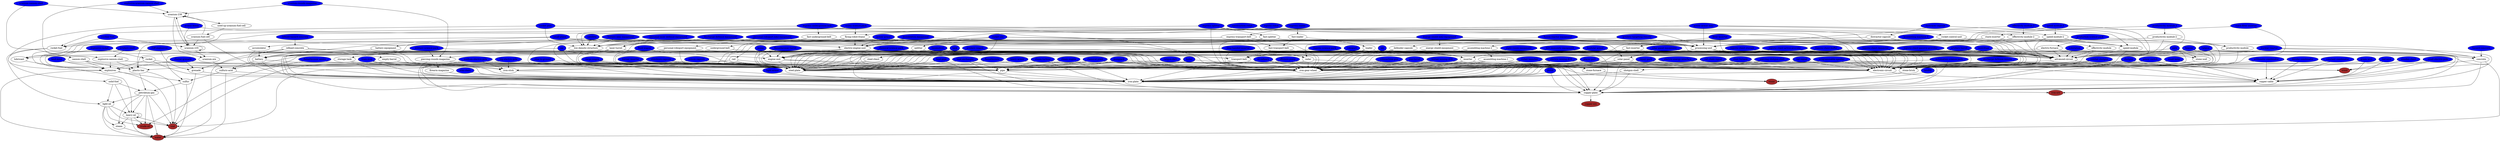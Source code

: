 digraph recipes {
"wood" [style=filled fillcolor=brown]
"coal" [style=filled fillcolor=brown]
"iron-ore" [style=filled fillcolor=brown]
"stone" [style=filled fillcolor=brown]
"water" [style=filled fillcolor=brown]
"copper-ore" [style=filled fillcolor=brown]
"crude-oil" [style=filled fillcolor=brown]
"hazard-concrete" [style=filled fillcolor=blue]
"medium-electric-pole" [style=filled fillcolor=blue]
"landfill" [style=filled fillcolor=blue]
"steel-furnace" [style=filled fillcolor=blue]
"offshore-pump" [style=filled fillcolor=blue]
"electric-mining-drill" [style=filled fillcolor=blue]
"nuclear-reactor" [style=filled fillcolor=blue]
"chemical-plant" [style=filled fillcolor=blue]
"explosive-rocket" [style=filled fillcolor=blue]
"effectivity-module-3" [style=filled fillcolor=blue]
"poison-capsule" [style=filled fillcolor=blue]
"beacon" [style=filled fillcolor=blue]
"burner-mining-drill" [style=filled fillcolor=blue]
"fusion-reactor-equipment" [style=filled fillcolor=blue]
"railgun-dart" [style=filled fillcolor=blue]
"flamethrower-turret" [style=filled fillcolor=blue]
"heat-pipe" [style=filled fillcolor=blue]
"rocket-part" [style=filled fillcolor=blue]
"atomic-bomb" [style=filled fillcolor=blue]
"land-mine" [style=filled fillcolor=blue]
"express-underground-belt" [style=filled fillcolor=blue]
"filter-inserter" [style=filled fillcolor=blue]
"slowdown-capsule" [style=filled fillcolor=blue]
"small-plane" [style=filled fillcolor=blue]
"personal-laser-defense-equipment" [style=filled fillcolor=blue]
"solar-panel-equipment" [style=filled fillcolor=blue]
"train-stop" [style=filled fillcolor=blue]
"tank" [style=filled fillcolor=blue]
"power-armor-mk2" [style=filled fillcolor=blue]
"car" [style=filled fillcolor=blue]
"automation-science-pack" [style=filled fillcolor=blue]
"uranium-rounds-magazine" [style=filled fillcolor=blue]
"submachine-gun" [style=filled fillcolor=blue]
"pipe-to-ground" [style=filled fillcolor=blue]
"fluid-wagon" [style=filled fillcolor=blue]
"refined-hazard-concrete" [style=filled fillcolor=blue]
"logistic-chest-requester" [style=filled fillcolor=blue]
"production-science-pack" [style=filled fillcolor=blue]
"express-splitter" [style=filled fillcolor=blue]
"pumpjack" [style=filled fillcolor=blue]
"rocket-launcher" [style=filled fillcolor=blue]
"express-loader" [style=filled fillcolor=blue]
"shotgun" [style=filled fillcolor=blue]
"player-port" [style=filled fillcolor=blue]
"programmable-speaker" [style=filled fillcolor=blue]
"repair-pack" [style=filled fillcolor=blue]
"red-wire" [style=filled fillcolor=blue]
"construction-robot" [style=filled fillcolor=blue]
"discharge-defense-remote" [style=filled fillcolor=blue]
"pistol" [style=filled fillcolor=blue]
"chemical-science-pack" [style=filled fillcolor=blue]
"big-electric-pole" [style=filled fillcolor=blue]
"arithmetic-combinator" [style=filled fillcolor=blue]
"decider-combinator" [style=filled fillcolor=blue]
"uranium-cannon-shell" [style=filled fillcolor=blue]
"logistic-chest-storage" [style=filled fillcolor=blue]
"locomotive" [style=filled fillcolor=blue]
"small-electric-pole" [style=filled fillcolor=blue]
"destroyer-capsule" [style=filled fillcolor=blue]
"substation" [style=filled fillcolor=blue]
"nuclear-fuel" [style=filled fillcolor=blue]
"rail-chain-signal" [style=filled fillcolor=blue]
"lab" [style=filled fillcolor=blue]
"artillery-targeting-remote" [style=filled fillcolor=blue]
"iron-chest" [style=filled fillcolor=blue]
"piercing-shotgun-shell" [style=filled fillcolor=blue]
"personal-roboport-mk2-equipment" [style=filled fillcolor=blue]
"artillery-shell" [style=filled fillcolor=blue]
"assembling-machine-3" [style=filled fillcolor=blue]
"military-science-pack" [style=filled fillcolor=blue]
"constant-combinator" [style=filled fillcolor=blue]
"steam-turbine" [style=filled fillcolor=blue]
"flamethrower-ammo" [style=filled fillcolor=blue]
"green-wire" [style=filled fillcolor=blue]
"oil-refinery" [style=filled fillcolor=blue]
"discharge-defense-equipment" [style=filled fillcolor=blue]
"logistic-chest-active-provider" [style=filled fillcolor=blue]
"modular-armor" [style=filled fillcolor=blue]
"wooden-chest" [style=filled fillcolor=blue]
"artillery-turret" [style=filled fillcolor=blue]
"logistic-science-pack" [style=filled fillcolor=blue]
"flamethrower" [style=filled fillcolor=blue]
"rail-signal" [style=filled fillcolor=blue]
"logistic-chest-passive-provider" [style=filled fillcolor=blue]
"utility-science-pack" [style=filled fillcolor=blue]
"stack-filter-inserter" [style=filled fillcolor=blue]
"long-handed-inserter" [style=filled fillcolor=blue]
"roboport" [style=filled fillcolor=blue]
"railgun" [style=filled fillcolor=blue]
"power-switch" [style=filled fillcolor=blue]
"exoskeleton-equipment" [style=filled fillcolor=blue]
"light-armor" [style=filled fillcolor=blue]
"productivity-module-3" [style=filled fillcolor=blue]
"cliff-explosives" [style=filled fillcolor=blue]
"electric-energy-interface" [style=filled fillcolor=blue]
"logistic-robot" [style=filled fillcolor=blue]
"boiler" [style=filled fillcolor=blue]
"pump" [style=filled fillcolor=blue]
"battery-mk2-equipment" [style=filled fillcolor=blue]
"combat-shotgun" [style=filled fillcolor=blue]
"steam-engine" [style=filled fillcolor=blue]
"power-armor" [style=filled fillcolor=blue]
"rocket-silo" [style=filled fillcolor=blue]
"centrifuge" [style=filled fillcolor=blue]
"gun-turret" [style=filled fillcolor=blue]
"explosive-uranium-cannon-shell" [style=filled fillcolor=blue]
"energy-shield-mk2-equipment" [style=filled fillcolor=blue]
"logistic-chest-buffer" [style=filled fillcolor=blue]
"heat-exchanger" [style=filled fillcolor=blue]
"speed-module-3" [style=filled fillcolor=blue]
"cluster-grenade" [style=filled fillcolor=blue]
"gate" [style=filled fillcolor=blue]
"satellite" [style=filled fillcolor=blue]
"burner-inserter" [style=filled fillcolor=blue]
"night-vision-equipment" [style=filled fillcolor=blue]
"small-lamp" [style=filled fillcolor=blue]
"cargo-wagon" [style=filled fillcolor=blue]
"artillery-wagon" [style=filled fillcolor=blue]
"heavy-armor" [style=filled fillcolor=blue]
"belt-immunity-equipment" [style=filled fillcolor=blue]
"accumulator" -> "battery"
"accumulator" -> "iron-plate"
"advanced-circuit" -> "copper-cable"
"advanced-circuit" -> "electronic-circuit"
"advanced-circuit" -> "plastic-bar"
"arithmetic-combinator" -> "copper-cable"
"arithmetic-combinator" -> "electronic-circuit"
"artillery-shell" -> "explosive-cannon-shell"
"artillery-shell" -> "explosives"
"artillery-shell" -> "radar"
"artillery-targeting-remote" -> "processing-unit"
"artillery-targeting-remote" -> "radar"
"artillery-turret" -> "advanced-circuit"
"artillery-turret" -> "concrete"
"artillery-turret" -> "iron-gear-wheel"
"artillery-turret" -> "steel-plate"
"artillery-wagon" -> "advanced-circuit"
"artillery-wagon" -> "engine-unit"
"artillery-wagon" -> "iron-gear-wheel"
"artillery-wagon" -> "pipe"
"artillery-wagon" -> "steel-plate"
"assembling-machine-1" -> "electronic-circuit"
"assembling-machine-1" -> "iron-gear-wheel"
"assembling-machine-1" -> "iron-plate"
"assembling-machine-2" -> "assembling-machine-1"
"assembling-machine-2" -> "electronic-circuit"
"assembling-machine-2" -> "iron-gear-wheel"
"assembling-machine-2" -> "steel-plate"
"assembling-machine-3" -> "assembling-machine-2"
"assembling-machine-3" -> "speed-module"
"atomic-bomb" -> "explosives"
"atomic-bomb" -> "rocket-control-unit"
"atomic-bomb" -> "uranium-235"
"automation-science-pack" -> "copper-plate"
"automation-science-pack" -> "iron-gear-wheel"
"battery" -> "copper-plate"
"battery-equipment" -> "battery"
"battery-equipment" -> "steel-plate"
"battery" -> "iron-plate"
"battery-mk2-equipment" -> "battery-equipment"
"battery-mk2-equipment" -> "low-density-structure"
"battery-mk2-equipment" -> "processing-unit"
"battery" -> "sulfuric-acid"
"beacon" -> "advanced-circuit"
"beacon" -> "copper-cable"
"beacon" -> "electronic-circuit"
"beacon" -> "steel-plate"
"belt-immunity-equipment" -> "advanced-circuit"
"belt-immunity-equipment" -> "steel-plate"
"big-electric-pole" -> "copper-plate"
"big-electric-pole" -> "iron-stick"
"big-electric-pole" -> "steel-plate"
"boiler" -> "pipe"
"boiler" -> "stone-furnace"
"burner-inserter" -> "iron-gear-wheel"
"burner-inserter" -> "iron-plate"
"burner-mining-drill" -> "iron-gear-wheel"
"burner-mining-drill" -> "iron-plate"
"burner-mining-drill" -> "stone-furnace"
"cannon-shell" -> "explosives"
"cannon-shell" -> "plastic-bar"
"cannon-shell" -> "steel-plate"
"car" -> "engine-unit"
"cargo-wagon" -> "iron-gear-wheel"
"cargo-wagon" -> "iron-plate"
"cargo-wagon" -> "steel-plate"
"car" -> "iron-plate"
"car" -> "steel-plate"
"centrifuge" -> "advanced-circuit"
"centrifuge" -> "concrete"
"centrifuge" -> "iron-gear-wheel"
"centrifuge" -> "steel-plate"
"chemical-plant" -> "electronic-circuit"
"chemical-plant" -> "iron-gear-wheel"
"chemical-plant" -> "pipe"
"chemical-plant" -> "steel-plate"
"chemical-science-pack" -> "advanced-circuit"
"chemical-science-pack" -> "engine-unit"
"chemical-science-pack" -> "sulfur"
"cliff-explosives" -> "empty-barrel"
"cliff-explosives" -> "explosives"
"cliff-explosives" -> "grenade"
"cluster-grenade" -> "explosives"
"cluster-grenade" -> "grenade"
"cluster-grenade" -> "steel-plate"
"combat-shotgun" -> "copper-plate"
"combat-shotgun" -> "iron-gear-wheel"
"combat-shotgun" -> "steel-plate"
"combat-shotgun" -> "wood"
"concrete" -> "iron-ore"
"concrete" -> "stone-brick"
"concrete" -> "water"
"constant-combinator" -> "copper-cable"
"constant-combinator" -> "electronic-circuit"
"construction-robot" -> "electronic-circuit"
"construction-robot" -> "flying-robot-frame"
"copper-cable" -> "copper-plate"
"copper-plate" -> "copper-ore"
"decider-combinator" -> "copper-cable"
"decider-combinator" -> "electronic-circuit"
"defender-capsule" -> "electronic-circuit"
"defender-capsule" -> "iron-gear-wheel"
"defender-capsule" -> "piercing-rounds-magazine"
"destroyer-capsule" -> "distractor-capsule"
"destroyer-capsule" -> "speed-module"
"discharge-defense-equipment" -> "laser-turret"
"discharge-defense-equipment" -> "processing-unit"
"discharge-defense-equipment" -> "steel-plate"
"discharge-defense-remote" -> "electronic-circuit"
"distractor-capsule" -> "advanced-circuit"
"distractor-capsule" -> "defender-capsule"
"effectivity-module-2" -> "advanced-circuit"
"effectivity-module-2" -> "effectivity-module"
"effectivity-module-2" -> "processing-unit"
"effectivity-module-3" -> "advanced-circuit"
"effectivity-module-3" -> "effectivity-module-2"
"effectivity-module-3" -> "processing-unit"
"effectivity-module" -> "advanced-circuit"
"effectivity-module" -> "electronic-circuit"
"electric-energy-interface" -> "electronic-circuit"
"electric-energy-interface" -> "iron-plate"
"electric-engine-unit" -> "electronic-circuit"
"electric-engine-unit" -> "engine-unit"
"electric-engine-unit" -> "lubricant"
"electric-furnace" -> "advanced-circuit"
"electric-furnace" -> "steel-plate"
"electric-furnace" -> "stone-brick"
"electric-mining-drill" -> "electronic-circuit"
"electric-mining-drill" -> "iron-gear-wheel"
"electric-mining-drill" -> "iron-plate"
"electronic-circuit" -> "copper-cable"
"electronic-circuit" -> "iron-plate"
"empty-barrel" -> "steel-plate"
"energy-shield-equipment" -> "advanced-circuit"
"energy-shield-equipment" -> "steel-plate"
"energy-shield-mk2-equipment" -> "energy-shield-equipment"
"energy-shield-mk2-equipment" -> "low-density-structure"
"energy-shield-mk2-equipment" -> "processing-unit"
"engine-unit" -> "iron-gear-wheel"
"engine-unit" -> "pipe"
"engine-unit" -> "steel-plate"
"exoskeleton-equipment" -> "electric-engine-unit"
"exoskeleton-equipment" -> "processing-unit"
"exoskeleton-equipment" -> "steel-plate"
"explosive-cannon-shell" -> "explosives"
"explosive-cannon-shell" -> "plastic-bar"
"explosive-cannon-shell" -> "steel-plate"
"explosive-rocket" -> "explosives"
"explosive-rocket" -> "rocket"
"explosives" -> "coal"
"explosives" -> "sulfur"
"explosives" -> "water"
"explosive-uranium-cannon-shell" -> "explosive-cannon-shell"
"explosive-uranium-cannon-shell" -> "uranium-238"
"express-loader" -> "express-transport-belt"
"express-loader" -> "fast-loader"
"express-splitter" -> "advanced-circuit"
"express-splitter" -> "fast-splitter"
"express-splitter" -> "iron-gear-wheel"
"express-splitter" -> "lubricant"
"express-transport-belt" -> "fast-transport-belt"
"express-transport-belt" -> "iron-gear-wheel"
"express-transport-belt" -> "lubricant"
"express-underground-belt" -> "fast-underground-belt"
"express-underground-belt" -> "iron-gear-wheel"
"express-underground-belt" -> "lubricant"
"fast-inserter" -> "electronic-circuit"
"fast-inserter" -> "inserter"
"fast-inserter" -> "iron-plate"
"fast-loader" -> "fast-transport-belt"
"fast-loader" -> "loader"
"fast-splitter" -> "electronic-circuit"
"fast-splitter" -> "iron-gear-wheel"
"fast-splitter" -> "splitter"
"fast-transport-belt" -> "iron-gear-wheel"
"fast-transport-belt" -> "transport-belt"
"fast-underground-belt" -> "iron-gear-wheel"
"fast-underground-belt" -> "underground-belt"
"filter-inserter" -> "electronic-circuit"
"filter-inserter" -> "fast-inserter"
"firearm-magazine" -> "iron-plate"
"flamethrower-ammo" -> "crude-oil"
"flamethrower-ammo" -> "steel-plate"
"flamethrower" -> "iron-gear-wheel"
"flamethrower" -> "steel-plate"
"flamethrower-turret" -> "engine-unit"
"flamethrower-turret" -> "iron-gear-wheel"
"flamethrower-turret" -> "pipe"
"flamethrower-turret" -> "steel-plate"
"fluid-wagon" -> "iron-gear-wheel"
"fluid-wagon" -> "pipe"
"fluid-wagon" -> "steel-plate"
"fluid-wagon" -> "storage-tank"
"flying-robot-frame" -> "battery"
"flying-robot-frame" -> "electric-engine-unit"
"flying-robot-frame" -> "electronic-circuit"
"flying-robot-frame" -> "steel-plate"
"fusion-reactor-equipment" -> "low-density-structure"
"fusion-reactor-equipment" -> "processing-unit"
"gate" -> "electronic-circuit"
"gate" -> "steel-plate"
"gate" -> "stone-wall"
"green-wire" -> "copper-cable"
"green-wire" -> "electronic-circuit"
"grenade" -> "coal"
"grenade" -> "iron-plate"
"gun-turret" -> "copper-plate"
"gun-turret" -> "iron-gear-wheel"
"gun-turret" -> "iron-plate"
"hazard-concrete" -> "concrete"
"heat-exchanger" -> "copper-plate"
"heat-exchanger" -> "pipe"
"heat-exchanger" -> "steel-plate"
"heat-pipe" -> "copper-plate"
"heat-pipe" -> "steel-plate"
"heavy-armor" -> "copper-plate"
"heavy-armor" -> "steel-plate"
"heavy-oil" -> "coal"
"heavy-oil" -> "crude-oil"
"heavy-oil" -> "heavy-oil"
"heavy-oil" -> "steam"
"heavy-oil" -> "water"
"inserter" -> "electronic-circuit"
"inserter" -> "iron-gear-wheel"
"inserter" -> "iron-plate"
"iron-chest" -> "iron-plate"
"iron-gear-wheel" -> "iron-plate"
"iron-plate" -> "iron-ore"
"iron-stick" -> "iron-plate"
"lab" -> "electronic-circuit"
"lab" -> "iron-gear-wheel"
"lab" -> "transport-belt"
"landfill" -> "stone"
"land-mine" -> "explosives"
"land-mine" -> "steel-plate"
"laser-turret" -> "battery"
"laser-turret" -> "electronic-circuit"
"laser-turret" -> "steel-plate"
"light-armor" -> "iron-plate"
"light-oil" -> "coal"
"light-oil" -> "crude-oil"
"light-oil" -> "heavy-oil"
"light-oil" -> "steam"
"light-oil" -> "water"
"loader" -> "electronic-circuit"
"loader" -> "inserter"
"loader" -> "iron-gear-wheel"
"loader" -> "iron-plate"
"loader" -> "transport-belt"
"locomotive" -> "electronic-circuit"
"locomotive" -> "engine-unit"
"locomotive" -> "steel-plate"
"logistic-chest-active-provider" -> "advanced-circuit"
"logistic-chest-active-provider" -> "electronic-circuit"
"logistic-chest-active-provider" -> "steel-chest"
"logistic-chest-buffer" -> "advanced-circuit"
"logistic-chest-buffer" -> "electronic-circuit"
"logistic-chest-buffer" -> "steel-chest"
"logistic-chest-passive-provider" -> "advanced-circuit"
"logistic-chest-passive-provider" -> "electronic-circuit"
"logistic-chest-passive-provider" -> "steel-chest"
"logistic-chest-requester" -> "advanced-circuit"
"logistic-chest-requester" -> "electronic-circuit"
"logistic-chest-requester" -> "steel-chest"
"logistic-chest-storage" -> "advanced-circuit"
"logistic-chest-storage" -> "electronic-circuit"
"logistic-chest-storage" -> "steel-chest"
"logistic-robot" -> "advanced-circuit"
"logistic-robot" -> "flying-robot-frame"
"logistic-science-pack" -> "inserter"
"logistic-science-pack" -> "transport-belt"
"long-handed-inserter" -> "inserter"
"long-handed-inserter" -> "iron-gear-wheel"
"long-handed-inserter" -> "iron-plate"
"low-density-structure" -> "copper-plate"
"low-density-structure" -> "plastic-bar"
"low-density-structure" -> "steel-plate"
"lubricant" -> "heavy-oil"
"medium-electric-pole" -> "copper-plate"
"medium-electric-pole" -> "iron-stick"
"medium-electric-pole" -> "steel-plate"
"military-science-pack" -> "grenade"
"military-science-pack" -> "piercing-rounds-magazine"
"military-science-pack" -> "stone-wall"
"modular-armor" -> "advanced-circuit"
"modular-armor" -> "steel-plate"
"night-vision-equipment" -> "advanced-circuit"
"night-vision-equipment" -> "steel-plate"
"nuclear-fuel" -> "rocket-fuel"
"nuclear-fuel" -> "uranium-235"
"nuclear-reactor" -> "advanced-circuit"
"nuclear-reactor" -> "concrete"
"nuclear-reactor" -> "copper-plate"
"nuclear-reactor" -> "steel-plate"
"offshore-pump" -> "electronic-circuit"
"offshore-pump" -> "iron-gear-wheel"
"offshore-pump" -> "pipe"
"oil-refinery" -> "electronic-circuit"
"oil-refinery" -> "iron-gear-wheel"
"oil-refinery" -> "pipe"
"oil-refinery" -> "steel-plate"
"oil-refinery" -> "stone-brick"
"personal-laser-defense-equipment" -> "laser-turret"
"personal-laser-defense-equipment" -> "low-density-structure"
"personal-laser-defense-equipment" -> "processing-unit"
"personal-roboport-equipment" -> "advanced-circuit"
"personal-roboport-equipment" -> "battery"
"personal-roboport-equipment" -> "iron-gear-wheel"
"personal-roboport-equipment" -> "steel-plate"
"personal-roboport-mk2-equipment" -> "low-density-structure"
"personal-roboport-mk2-equipment" -> "personal-roboport-equipment"
"personal-roboport-mk2-equipment" -> "processing-unit"
"petroleum-gas" -> "coal"
"petroleum-gas" -> "crude-oil"
"petroleum-gas" -> "heavy-oil"
"petroleum-gas" -> "light-oil"
"petroleum-gas" -> "steam"
"petroleum-gas" -> "water"
"piercing-rounds-magazine" -> "copper-plate"
"piercing-rounds-magazine" -> "firearm-magazine"
"piercing-rounds-magazine" -> "steel-plate"
"piercing-shotgun-shell" -> "copper-plate"
"piercing-shotgun-shell" -> "shotgun-shell"
"piercing-shotgun-shell" -> "steel-plate"
"pipe" -> "iron-plate"
"pipe-to-ground" -> "iron-plate"
"pipe-to-ground" -> "pipe"
"pistol" -> "copper-plate"
"pistol" -> "iron-plate"
"plastic-bar" -> "coal"
"plastic-bar" -> "petroleum-gas"
"player-port" -> "electronic-circuit"
"player-port" -> "iron-gear-wheel"
"player-port" -> "iron-plate"
"poison-capsule" -> "coal"
"poison-capsule" -> "electronic-circuit"
"poison-capsule" -> "steel-plate"
"power-armor" -> "electric-engine-unit"
"power-armor-mk2" -> "effectivity-module-2"
"power-armor-mk2" -> "electric-engine-unit"
"power-armor-mk2" -> "low-density-structure"
"power-armor-mk2" -> "processing-unit"
"power-armor-mk2" -> "speed-module-2"
"power-armor" -> "processing-unit"
"power-armor" -> "steel-plate"
"power-switch" -> "copper-cable"
"power-switch" -> "electronic-circuit"
"power-switch" -> "iron-plate"
"processing-unit" -> "advanced-circuit"
"processing-unit" -> "electronic-circuit"
"processing-unit" -> "sulfuric-acid"
"production-science-pack" -> "electric-furnace"
"production-science-pack" -> "productivity-module"
"production-science-pack" -> "rail"
"productivity-module-2" -> "advanced-circuit"
"productivity-module-2" -> "processing-unit"
"productivity-module-2" -> "productivity-module"
"productivity-module-3" -> "advanced-circuit"
"productivity-module-3" -> "processing-unit"
"productivity-module-3" -> "productivity-module-2"
"productivity-module" -> "advanced-circuit"
"productivity-module" -> "electronic-circuit"
"programmable-speaker" -> "copper-cable"
"programmable-speaker" -> "electronic-circuit"
"programmable-speaker" -> "iron-plate"
"programmable-speaker" -> "iron-stick"
"pump" -> "engine-unit"
"pumpjack" -> "electronic-circuit"
"pumpjack" -> "iron-gear-wheel"
"pumpjack" -> "pipe"
"pumpjack" -> "steel-plate"
"pump" -> "pipe"
"pump" -> "steel-plate"
"radar" -> "electronic-circuit"
"radar" -> "iron-gear-wheel"
"radar" -> "iron-plate"
"rail-chain-signal" -> "electronic-circuit"
"rail-chain-signal" -> "iron-plate"
"railgun" -> "advanced-circuit"
"railgun" -> "copper-plate"
"railgun-dart" -> "electronic-circuit"
"railgun-dart" -> "steel-plate"
"railgun" -> "electronic-circuit"
"railgun" -> "steel-plate"
"rail" -> "iron-stick"
"rail-signal" -> "electronic-circuit"
"rail-signal" -> "iron-plate"
"rail" -> "steel-plate"
"rail" -> "stone"
"red-wire" -> "copper-cable"
"red-wire" -> "electronic-circuit"
"refined-concrete" -> "concrete"
"refined-concrete" -> "iron-stick"
"refined-concrete" -> "steel-plate"
"refined-concrete" -> "water"
"refined-hazard-concrete" -> "refined-concrete"
"repair-pack" -> "electronic-circuit"
"repair-pack" -> "iron-gear-wheel"
"roboport" -> "advanced-circuit"
"roboport" -> "iron-gear-wheel"
"roboport" -> "steel-plate"
"rocket-control-unit" -> "processing-unit"
"rocket-control-unit" -> "speed-module"
"rocket" -> "electronic-circuit"
"rocket" -> "explosives"
"rocket-fuel" -> "light-oil"
"rocket-fuel" -> "solid-fuel"
"rocket" -> "iron-plate"
"rocket-launcher" -> "electronic-circuit"
"rocket-launcher" -> "iron-gear-wheel"
"rocket-launcher" -> "iron-plate"
"rocket-part" -> "low-density-structure"
"rocket-part" -> "rocket-control-unit"
"rocket-part" -> "rocket-fuel"
"rocket-silo" -> "concrete"
"rocket-silo" -> "electric-engine-unit"
"rocket-silo" -> "pipe"
"rocket-silo" -> "processing-unit"
"rocket-silo" -> "steel-plate"
"satellite" -> "accumulator"
"satellite" -> "low-density-structure"
"satellite" -> "processing-unit"
"satellite" -> "radar"
"satellite" -> "rocket-fuel"
"satellite" -> "solar-panel"
"shotgun" -> "copper-plate"
"shotgun" -> "iron-gear-wheel"
"shotgun" -> "iron-plate"
"shotgun-shell" -> "copper-plate"
"shotgun-shell" -> "iron-plate"
"shotgun" -> "wood"
"slowdown-capsule" -> "coal"
"slowdown-capsule" -> "electronic-circuit"
"slowdown-capsule" -> "steel-plate"
"small-electric-pole" -> "copper-cable"
"small-electric-pole" -> "wood"
"small-lamp" -> "copper-cable"
"small-lamp" -> "electronic-circuit"
"small-lamp" -> "iron-plate"
"small-plane" -> "advanced-circuit"
"small-plane" -> "battery"
"small-plane" -> "electric-engine-unit"
"small-plane" -> "plastic-bar"
"solar-panel" -> "copper-plate"
"solar-panel" -> "electronic-circuit"
"solar-panel-equipment" -> "advanced-circuit"
"solar-panel-equipment" -> "solar-panel"
"solar-panel-equipment" -> "steel-plate"
"solar-panel" -> "steel-plate"
"solid-fuel" -> "heavy-oil"
"solid-fuel" -> "light-oil"
"solid-fuel" -> "petroleum-gas"
"speed-module-2" -> "advanced-circuit"
"speed-module-2" -> "processing-unit"
"speed-module-2" -> "speed-module"
"speed-module-3" -> "advanced-circuit"
"speed-module-3" -> "processing-unit"
"speed-module-3" -> "speed-module-2"
"speed-module" -> "advanced-circuit"
"speed-module" -> "electronic-circuit"
"splitter" -> "electronic-circuit"
"splitter" -> "iron-plate"
"splitter" -> "transport-belt"
"stack-filter-inserter" -> "electronic-circuit"
"stack-filter-inserter" -> "stack-inserter"
"stack-inserter" -> "advanced-circuit"
"stack-inserter" -> "electronic-circuit"
"stack-inserter" -> "fast-inserter"
"stack-inserter" -> "iron-gear-wheel"
"steam-engine" -> "iron-gear-wheel"
"steam-engine" -> "iron-plate"
"steam-engine" -> "pipe"
"steam-turbine" -> "copper-plate"
"steam-turbine" -> "iron-gear-wheel"
"steam-turbine" -> "pipe"
"steam" -> "water"
"steel-chest" -> "steel-plate"
"steel-furnace" -> "steel-plate"
"steel-furnace" -> "stone-brick"
"steel-plate" -> "iron-plate"
"stone-brick" -> "stone"
"stone-furnace" -> "stone"
"stone-wall" -> "stone-brick"
"storage-tank" -> "iron-plate"
"storage-tank" -> "steel-plate"
"submachine-gun" -> "copper-plate"
"submachine-gun" -> "iron-gear-wheel"
"submachine-gun" -> "iron-plate"
"substation" -> "advanced-circuit"
"substation" -> "copper-plate"
"substation" -> "steel-plate"
"sulfuric-acid" -> "iron-plate"
"sulfuric-acid" -> "sulfur"
"sulfuric-acid" -> "water"
"sulfur" -> "petroleum-gas"
"sulfur" -> "water"
"tank" -> "advanced-circuit"
"tank" -> "engine-unit"
"tank" -> "iron-gear-wheel"
"tank" -> "steel-plate"
"train-stop" -> "electronic-circuit"
"train-stop" -> "iron-plate"
"train-stop" -> "iron-stick"
"train-stop" -> "steel-plate"
"transport-belt" -> "iron-gear-wheel"
"transport-belt" -> "iron-plate"
"underground-belt" -> "iron-plate"
"underground-belt" -> "transport-belt"
"uranium-235" -> "uranium-235"
"uranium-235" -> "uranium-238"
"uranium-235" -> "uranium-ore"
"uranium-238" -> "uranium-235"
"uranium-238" -> "uranium-238"
"uranium-238" -> "uranium-ore"
"uranium-238" -> "used-up-uranium-fuel-cell"
"uranium-cannon-shell" -> "cannon-shell"
"uranium-cannon-shell" -> "uranium-238"
"uranium-fuel-cell" -> "iron-plate"
"uranium-fuel-cell" -> "uranium-235"
"uranium-fuel-cell" -> "uranium-238"
"uranium-ore" -> "sulfuric-acid"
"uranium-rounds-magazine" -> "piercing-rounds-magazine"
"uranium-rounds-magazine" -> "uranium-238"
"used-up-uranium-fuel-cell" -> "uranium-fuel-cell"
"utility-science-pack" -> "flying-robot-frame"
"utility-science-pack" -> "low-density-structure"
"utility-science-pack" -> "processing-unit"
"wooden-chest" -> "wood"
}
